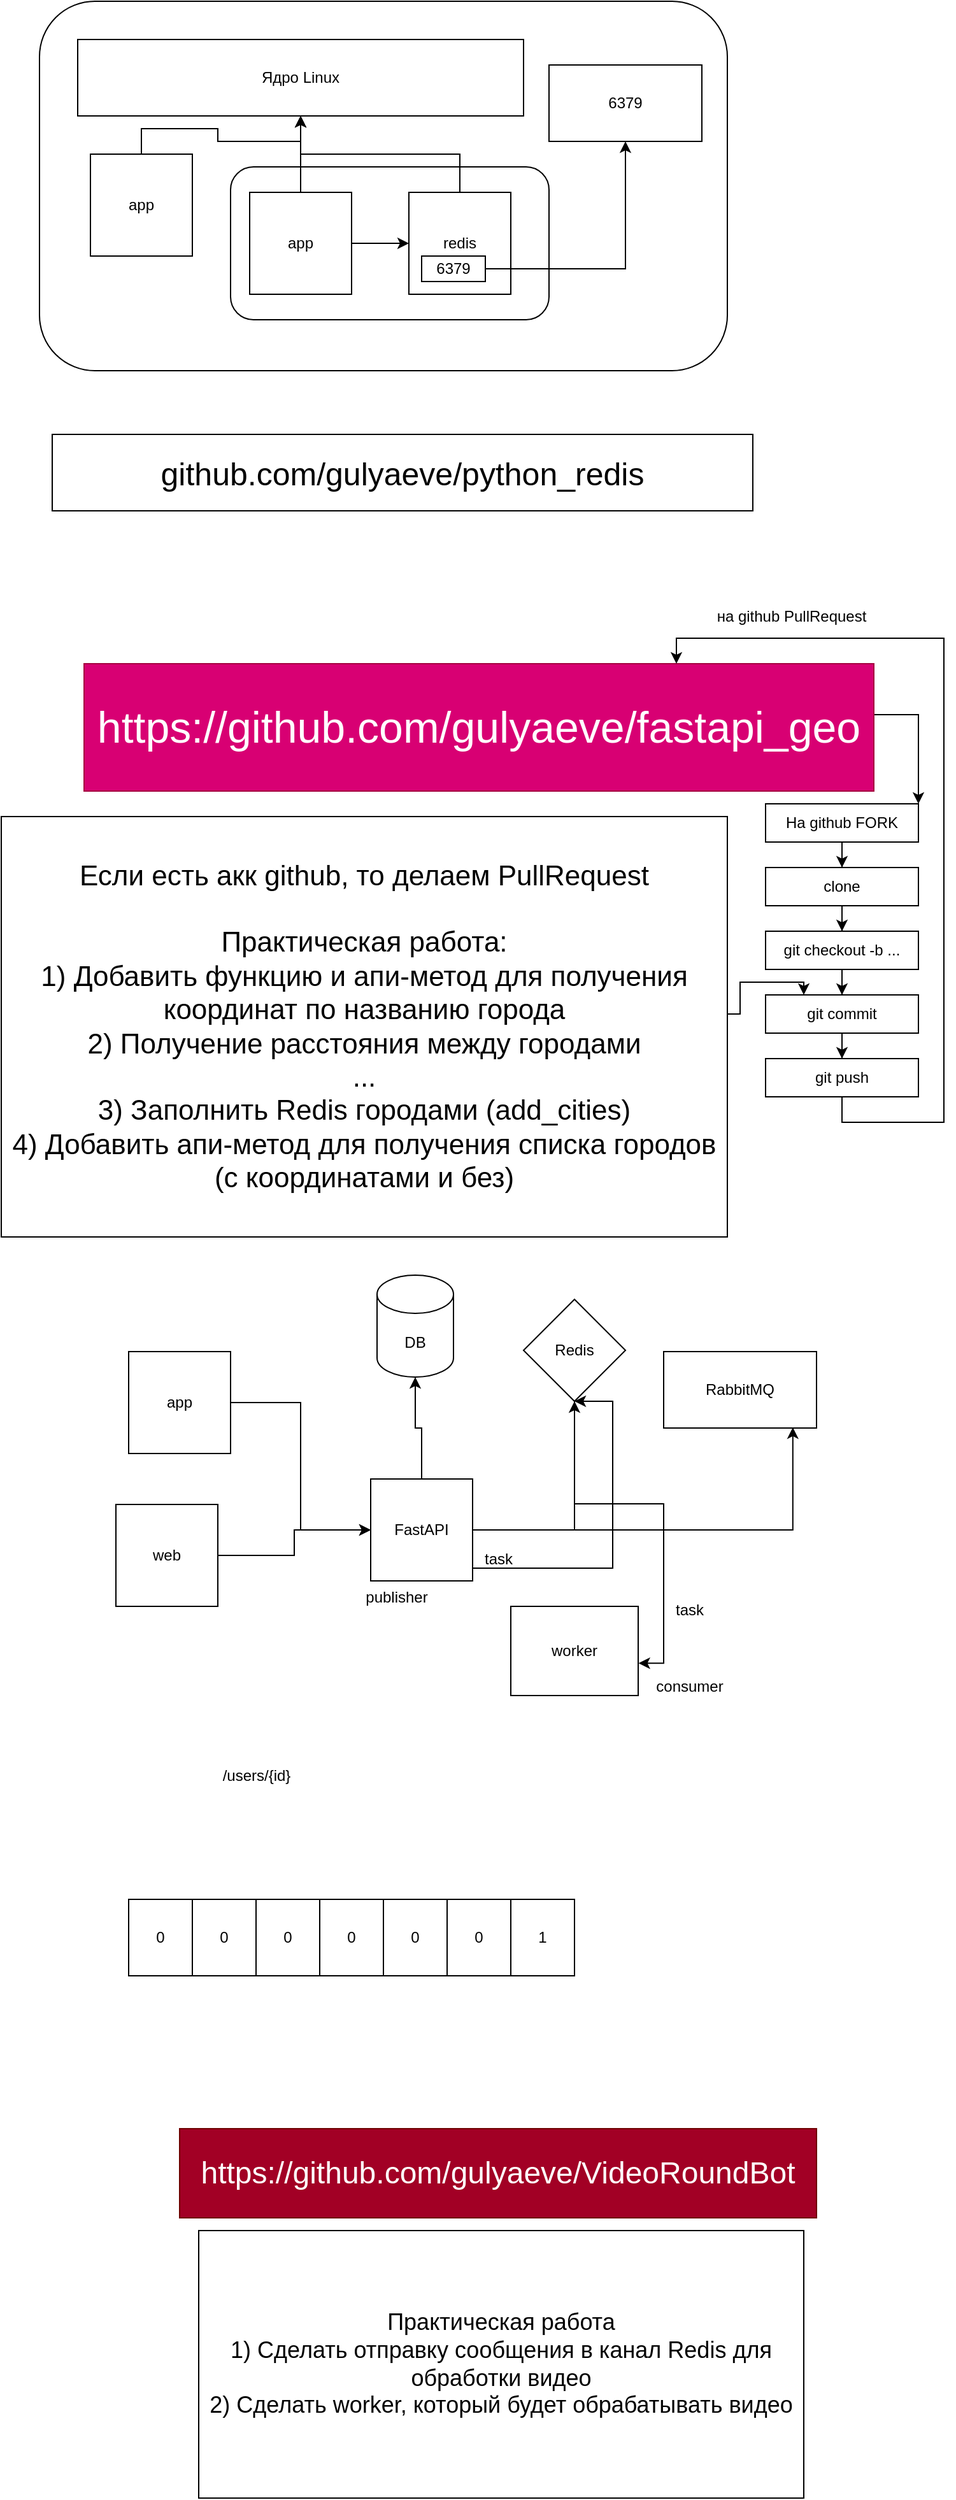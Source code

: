 <mxfile version="26.0.16">
  <diagram name="Страница — 1" id="WQwuP09TPoMwarvuiuxg">
    <mxGraphModel dx="566" dy="344" grid="1" gridSize="10" guides="1" tooltips="1" connect="1" arrows="1" fold="1" page="1" pageScale="1" pageWidth="827" pageHeight="1169" math="0" shadow="0">
      <root>
        <mxCell id="0" />
        <mxCell id="1" parent="0" />
        <mxCell id="fn4winlbEcdYrHhDFiLH-1" value="" style="rounded=1;whiteSpace=wrap;html=1;" parent="1" vertex="1">
          <mxGeometry x="60" y="150" width="540" height="290" as="geometry" />
        </mxCell>
        <mxCell id="fn4winlbEcdYrHhDFiLH-2" value="Ядро Linux" style="rounded=0;whiteSpace=wrap;html=1;" parent="1" vertex="1">
          <mxGeometry x="90" y="180" width="350" height="60" as="geometry" />
        </mxCell>
        <mxCell id="fn4winlbEcdYrHhDFiLH-4" style="edgeStyle=orthogonalEdgeStyle;rounded=0;orthogonalLoop=1;jettySize=auto;html=1;" parent="1" source="fn4winlbEcdYrHhDFiLH-3" target="fn4winlbEcdYrHhDFiLH-2" edge="1">
          <mxGeometry relative="1" as="geometry" />
        </mxCell>
        <mxCell id="fn4winlbEcdYrHhDFiLH-3" value="app" style="whiteSpace=wrap;html=1;aspect=fixed;" parent="1" vertex="1">
          <mxGeometry x="100" y="270" width="80" height="80" as="geometry" />
        </mxCell>
        <mxCell id="fn4winlbEcdYrHhDFiLH-5" value="" style="rounded=1;whiteSpace=wrap;html=1;" parent="1" vertex="1">
          <mxGeometry x="210" y="280" width="250" height="120" as="geometry" />
        </mxCell>
        <mxCell id="fn4winlbEcdYrHhDFiLH-8" style="edgeStyle=orthogonalEdgeStyle;rounded=0;orthogonalLoop=1;jettySize=auto;html=1;" parent="1" source="fn4winlbEcdYrHhDFiLH-6" target="fn4winlbEcdYrHhDFiLH-2" edge="1">
          <mxGeometry relative="1" as="geometry" />
        </mxCell>
        <mxCell id="fn4winlbEcdYrHhDFiLH-10" style="edgeStyle=orthogonalEdgeStyle;rounded=0;orthogonalLoop=1;jettySize=auto;html=1;entryX=0;entryY=0.5;entryDx=0;entryDy=0;" parent="1" source="fn4winlbEcdYrHhDFiLH-6" target="fn4winlbEcdYrHhDFiLH-7" edge="1">
          <mxGeometry relative="1" as="geometry" />
        </mxCell>
        <mxCell id="fn4winlbEcdYrHhDFiLH-6" value="app" style="whiteSpace=wrap;html=1;aspect=fixed;" parent="1" vertex="1">
          <mxGeometry x="225" y="300" width="80" height="80" as="geometry" />
        </mxCell>
        <mxCell id="fn4winlbEcdYrHhDFiLH-9" style="edgeStyle=orthogonalEdgeStyle;rounded=0;orthogonalLoop=1;jettySize=auto;html=1;" parent="1" source="fn4winlbEcdYrHhDFiLH-7" target="fn4winlbEcdYrHhDFiLH-2" edge="1">
          <mxGeometry relative="1" as="geometry" />
        </mxCell>
        <mxCell id="fn4winlbEcdYrHhDFiLH-7" value="redis" style="whiteSpace=wrap;html=1;aspect=fixed;" parent="1" vertex="1">
          <mxGeometry x="350" y="300" width="80" height="80" as="geometry" />
        </mxCell>
        <mxCell id="fn4winlbEcdYrHhDFiLH-11" value="6379" style="rounded=0;whiteSpace=wrap;html=1;" parent="1" vertex="1">
          <mxGeometry x="460" y="200" width="120" height="60" as="geometry" />
        </mxCell>
        <mxCell id="fn4winlbEcdYrHhDFiLH-13" style="edgeStyle=orthogonalEdgeStyle;rounded=0;orthogonalLoop=1;jettySize=auto;html=1;" parent="1" source="fn4winlbEcdYrHhDFiLH-12" target="fn4winlbEcdYrHhDFiLH-11" edge="1">
          <mxGeometry relative="1" as="geometry" />
        </mxCell>
        <mxCell id="fn4winlbEcdYrHhDFiLH-12" value="6379" style="rounded=0;whiteSpace=wrap;html=1;" parent="1" vertex="1">
          <mxGeometry x="360" y="350" width="50" height="20" as="geometry" />
        </mxCell>
        <mxCell id="fn4winlbEcdYrHhDFiLH-15" value="&lt;font style=&quot;font-size: 25px;&quot;&gt;github.com/gulyaeve/python_redis&lt;/font&gt;" style="whiteSpace=wrap;html=1;" parent="1" vertex="1">
          <mxGeometry x="70" y="490" width="550" height="60" as="geometry" />
        </mxCell>
        <mxCell id="KBHfh1e-qDfWNZJxdLg--4" style="edgeStyle=orthogonalEdgeStyle;rounded=0;orthogonalLoop=1;jettySize=auto;html=1;entryX=1;entryY=0;entryDx=0;entryDy=0;" parent="1" source="KBHfh1e-qDfWNZJxdLg--1" target="KBHfh1e-qDfWNZJxdLg--3" edge="1">
          <mxGeometry relative="1" as="geometry">
            <Array as="points">
              <mxPoint x="750" y="710" />
            </Array>
          </mxGeometry>
        </mxCell>
        <mxCell id="KBHfh1e-qDfWNZJxdLg--1" value="&lt;font style=&quot;font-size: 34px;&quot;&gt;https://github.com/gulyaeve/fastapi_geo&lt;/font&gt;" style="whiteSpace=wrap;html=1;fillColor=#d80073;fontColor=#ffffff;strokeColor=#A50040;" parent="1" vertex="1">
          <mxGeometry x="95" y="670" width="620" height="100" as="geometry" />
        </mxCell>
        <mxCell id="KBHfh1e-qDfWNZJxdLg--15" style="edgeStyle=orthogonalEdgeStyle;rounded=0;orthogonalLoop=1;jettySize=auto;html=1;entryX=0.25;entryY=0;entryDx=0;entryDy=0;" parent="1" source="KBHfh1e-qDfWNZJxdLg--2" target="KBHfh1e-qDfWNZJxdLg--9" edge="1">
          <mxGeometry relative="1" as="geometry">
            <Array as="points">
              <mxPoint x="610" y="945" />
              <mxPoint x="610" y="920" />
              <mxPoint x="660" y="920" />
            </Array>
          </mxGeometry>
        </mxCell>
        <mxCell id="KBHfh1e-qDfWNZJxdLg--2" value="&lt;font style=&quot;font-size: 22px;&quot;&gt;Если есть акк github, то делаем PullRequest&lt;br&gt;&lt;br&gt;Практическая работа:&lt;/font&gt;&lt;div&gt;&lt;font style=&quot;font-size: 22px;&quot;&gt;1) Добавить функцию и апи-метод для получения координат по названию города&lt;/font&gt;&lt;/div&gt;&lt;div&gt;&lt;font style=&quot;font-size: 22px;&quot;&gt;2) Получение расстояния между городами&lt;br&gt;...&lt;br&gt;3) Заполнить Redis городами (add_cities)&lt;/font&gt;&lt;/div&gt;&lt;div&gt;&lt;font style=&quot;font-size: 22px;&quot;&gt;4) Добавить апи-метод для получения списка городов (с координатами и без)&lt;/font&gt;&lt;/div&gt;" style="rounded=0;whiteSpace=wrap;html=1;" parent="1" vertex="1">
          <mxGeometry x="30" y="790" width="570" height="330" as="geometry" />
        </mxCell>
        <mxCell id="KBHfh1e-qDfWNZJxdLg--6" style="edgeStyle=orthogonalEdgeStyle;rounded=0;orthogonalLoop=1;jettySize=auto;html=1;entryX=0.5;entryY=0;entryDx=0;entryDy=0;" parent="1" source="KBHfh1e-qDfWNZJxdLg--3" target="KBHfh1e-qDfWNZJxdLg--5" edge="1">
          <mxGeometry relative="1" as="geometry" />
        </mxCell>
        <mxCell id="KBHfh1e-qDfWNZJxdLg--3" value="На github FORK" style="rounded=0;whiteSpace=wrap;html=1;" parent="1" vertex="1">
          <mxGeometry x="630" y="780" width="120" height="30" as="geometry" />
        </mxCell>
        <mxCell id="KBHfh1e-qDfWNZJxdLg--8" style="edgeStyle=orthogonalEdgeStyle;rounded=0;orthogonalLoop=1;jettySize=auto;html=1;entryX=0.5;entryY=0;entryDx=0;entryDy=0;" parent="1" source="KBHfh1e-qDfWNZJxdLg--5" target="KBHfh1e-qDfWNZJxdLg--7" edge="1">
          <mxGeometry relative="1" as="geometry" />
        </mxCell>
        <mxCell id="KBHfh1e-qDfWNZJxdLg--5" value="clone" style="rounded=0;whiteSpace=wrap;html=1;" parent="1" vertex="1">
          <mxGeometry x="630" y="830" width="120" height="30" as="geometry" />
        </mxCell>
        <mxCell id="KBHfh1e-qDfWNZJxdLg--10" style="edgeStyle=orthogonalEdgeStyle;rounded=0;orthogonalLoop=1;jettySize=auto;html=1;entryX=0.5;entryY=0;entryDx=0;entryDy=0;" parent="1" source="KBHfh1e-qDfWNZJxdLg--7" target="KBHfh1e-qDfWNZJxdLg--9" edge="1">
          <mxGeometry relative="1" as="geometry" />
        </mxCell>
        <mxCell id="KBHfh1e-qDfWNZJxdLg--7" value="git checkout -b ..." style="rounded=0;whiteSpace=wrap;html=1;" parent="1" vertex="1">
          <mxGeometry x="630" y="880" width="120" height="30" as="geometry" />
        </mxCell>
        <mxCell id="KBHfh1e-qDfWNZJxdLg--12" style="edgeStyle=orthogonalEdgeStyle;rounded=0;orthogonalLoop=1;jettySize=auto;html=1;entryX=0.5;entryY=0;entryDx=0;entryDy=0;" parent="1" source="KBHfh1e-qDfWNZJxdLg--9" target="KBHfh1e-qDfWNZJxdLg--11" edge="1">
          <mxGeometry relative="1" as="geometry" />
        </mxCell>
        <mxCell id="KBHfh1e-qDfWNZJxdLg--9" value="git commit" style="rounded=0;whiteSpace=wrap;html=1;" parent="1" vertex="1">
          <mxGeometry x="630" y="930" width="120" height="30" as="geometry" />
        </mxCell>
        <mxCell id="KBHfh1e-qDfWNZJxdLg--13" style="edgeStyle=orthogonalEdgeStyle;rounded=0;orthogonalLoop=1;jettySize=auto;html=1;entryX=0.75;entryY=0;entryDx=0;entryDy=0;" parent="1" source="KBHfh1e-qDfWNZJxdLg--11" target="KBHfh1e-qDfWNZJxdLg--1" edge="1">
          <mxGeometry relative="1" as="geometry">
            <Array as="points">
              <mxPoint x="690" y="1030" />
              <mxPoint x="770" y="1030" />
              <mxPoint x="770" y="650" />
              <mxPoint x="560" y="650" />
            </Array>
          </mxGeometry>
        </mxCell>
        <mxCell id="KBHfh1e-qDfWNZJxdLg--11" value="git push" style="rounded=0;whiteSpace=wrap;html=1;" parent="1" vertex="1">
          <mxGeometry x="630" y="980" width="120" height="30" as="geometry" />
        </mxCell>
        <mxCell id="KBHfh1e-qDfWNZJxdLg--14" value="на github PullRequest" style="text;html=1;align=center;verticalAlign=middle;resizable=0;points=[];autosize=1;strokeColor=none;fillColor=none;" parent="1" vertex="1">
          <mxGeometry x="580" y="618" width="140" height="30" as="geometry" />
        </mxCell>
        <mxCell id="KBHfh1e-qDfWNZJxdLg--19" style="edgeStyle=orthogonalEdgeStyle;rounded=0;orthogonalLoop=1;jettySize=auto;html=1;" parent="1" source="KBHfh1e-qDfWNZJxdLg--16" target="KBHfh1e-qDfWNZJxdLg--17" edge="1">
          <mxGeometry relative="1" as="geometry" />
        </mxCell>
        <mxCell id="KBHfh1e-qDfWNZJxdLg--20" style="edgeStyle=orthogonalEdgeStyle;rounded=0;orthogonalLoop=1;jettySize=auto;html=1;" parent="1" source="KBHfh1e-qDfWNZJxdLg--16" target="KBHfh1e-qDfWNZJxdLg--18" edge="1">
          <mxGeometry relative="1" as="geometry" />
        </mxCell>
        <mxCell id="cM8j93rt0SA525iANO2E-9" style="edgeStyle=orthogonalEdgeStyle;rounded=0;orthogonalLoop=1;jettySize=auto;html=1;entryX=0.5;entryY=1;entryDx=0;entryDy=0;" edge="1" parent="1" source="KBHfh1e-qDfWNZJxdLg--16" target="KBHfh1e-qDfWNZJxdLg--18">
          <mxGeometry relative="1" as="geometry">
            <Array as="points">
              <mxPoint x="510" y="1380" />
            </Array>
          </mxGeometry>
        </mxCell>
        <mxCell id="KBHfh1e-qDfWNZJxdLg--16" value="FastAPI" style="whiteSpace=wrap;html=1;aspect=fixed;" parent="1" vertex="1">
          <mxGeometry x="320" y="1310" width="80" height="80" as="geometry" />
        </mxCell>
        <mxCell id="KBHfh1e-qDfWNZJxdLg--17" value="DB" style="shape=cylinder3;whiteSpace=wrap;html=1;boundedLbl=1;backgroundOutline=1;size=15;" parent="1" vertex="1">
          <mxGeometry x="325" y="1150" width="60" height="80" as="geometry" />
        </mxCell>
        <mxCell id="KBHfh1e-qDfWNZJxdLg--18" value="Redis" style="rhombus;whiteSpace=wrap;html=1;" parent="1" vertex="1">
          <mxGeometry x="440" y="1169" width="80" height="80" as="geometry" />
        </mxCell>
        <mxCell id="KBHfh1e-qDfWNZJxdLg--23" style="edgeStyle=orthogonalEdgeStyle;rounded=0;orthogonalLoop=1;jettySize=auto;html=1;entryX=0;entryY=0.5;entryDx=0;entryDy=0;" parent="1" source="KBHfh1e-qDfWNZJxdLg--21" target="KBHfh1e-qDfWNZJxdLg--16" edge="1">
          <mxGeometry relative="1" as="geometry" />
        </mxCell>
        <mxCell id="KBHfh1e-qDfWNZJxdLg--21" value="app" style="whiteSpace=wrap;html=1;aspect=fixed;" parent="1" vertex="1">
          <mxGeometry x="130" y="1210" width="80" height="80" as="geometry" />
        </mxCell>
        <mxCell id="KBHfh1e-qDfWNZJxdLg--24" style="edgeStyle=orthogonalEdgeStyle;rounded=0;orthogonalLoop=1;jettySize=auto;html=1;" parent="1" source="KBHfh1e-qDfWNZJxdLg--22" target="KBHfh1e-qDfWNZJxdLg--16" edge="1">
          <mxGeometry relative="1" as="geometry" />
        </mxCell>
        <mxCell id="KBHfh1e-qDfWNZJxdLg--22" value="web" style="whiteSpace=wrap;html=1;aspect=fixed;" parent="1" vertex="1">
          <mxGeometry x="120" y="1330" width="80" height="80" as="geometry" />
        </mxCell>
        <mxCell id="KBHfh1e-qDfWNZJxdLg--25" value="/users/{id}" style="text;html=1;align=center;verticalAlign=middle;resizable=0;points=[];autosize=1;strokeColor=none;fillColor=none;" parent="1" vertex="1">
          <mxGeometry x="190" y="1528" width="80" height="30" as="geometry" />
        </mxCell>
        <mxCell id="cM8j93rt0SA525iANO2E-1" value="0" style="rounded=0;whiteSpace=wrap;html=1;" vertex="1" parent="1">
          <mxGeometry x="130" y="1640" width="50" height="60" as="geometry" />
        </mxCell>
        <mxCell id="cM8j93rt0SA525iANO2E-2" value="0" style="rounded=0;whiteSpace=wrap;html=1;" vertex="1" parent="1">
          <mxGeometry x="180" y="1640" width="50" height="60" as="geometry" />
        </mxCell>
        <mxCell id="cM8j93rt0SA525iANO2E-3" value="0" style="rounded=0;whiteSpace=wrap;html=1;" vertex="1" parent="1">
          <mxGeometry x="230" y="1640" width="50" height="60" as="geometry" />
        </mxCell>
        <mxCell id="cM8j93rt0SA525iANO2E-4" value="0" style="rounded=0;whiteSpace=wrap;html=1;" vertex="1" parent="1">
          <mxGeometry x="280" y="1640" width="50" height="60" as="geometry" />
        </mxCell>
        <mxCell id="cM8j93rt0SA525iANO2E-5" value="0" style="rounded=0;whiteSpace=wrap;html=1;" vertex="1" parent="1">
          <mxGeometry x="330" y="1640" width="50" height="60" as="geometry" />
        </mxCell>
        <mxCell id="cM8j93rt0SA525iANO2E-6" value="0" style="rounded=0;whiteSpace=wrap;html=1;" vertex="1" parent="1">
          <mxGeometry x="380" y="1640" width="50" height="60" as="geometry" />
        </mxCell>
        <mxCell id="cM8j93rt0SA525iANO2E-7" value="1" style="rounded=0;whiteSpace=wrap;html=1;" vertex="1" parent="1">
          <mxGeometry x="430" y="1640" width="50" height="60" as="geometry" />
        </mxCell>
        <mxCell id="cM8j93rt0SA525iANO2E-8" value="worker" style="rounded=0;whiteSpace=wrap;html=1;" vertex="1" parent="1">
          <mxGeometry x="430" y="1410" width="100" height="70" as="geometry" />
        </mxCell>
        <mxCell id="cM8j93rt0SA525iANO2E-10" value="task" style="text;html=1;align=center;verticalAlign=middle;resizable=0;points=[];autosize=1;strokeColor=none;fillColor=none;" vertex="1" parent="1">
          <mxGeometry x="395" y="1358" width="50" height="30" as="geometry" />
        </mxCell>
        <mxCell id="cM8j93rt0SA525iANO2E-11" style="edgeStyle=orthogonalEdgeStyle;rounded=0;orthogonalLoop=1;jettySize=auto;html=1;entryX=1.003;entryY=0.637;entryDx=0;entryDy=0;entryPerimeter=0;" edge="1" parent="1" source="KBHfh1e-qDfWNZJxdLg--18" target="cM8j93rt0SA525iANO2E-8">
          <mxGeometry relative="1" as="geometry" />
        </mxCell>
        <mxCell id="cM8j93rt0SA525iANO2E-12" value="task" style="text;html=1;align=center;verticalAlign=middle;resizable=0;points=[];autosize=1;strokeColor=none;fillColor=none;" vertex="1" parent="1">
          <mxGeometry x="545" y="1398" width="50" height="30" as="geometry" />
        </mxCell>
        <mxCell id="cM8j93rt0SA525iANO2E-13" value="publisher" style="text;html=1;align=center;verticalAlign=middle;resizable=0;points=[];autosize=1;strokeColor=none;fillColor=none;" vertex="1" parent="1">
          <mxGeometry x="305" y="1388" width="70" height="30" as="geometry" />
        </mxCell>
        <mxCell id="cM8j93rt0SA525iANO2E-14" value="consumer" style="text;html=1;align=center;verticalAlign=middle;resizable=0;points=[];autosize=1;strokeColor=none;fillColor=none;" vertex="1" parent="1">
          <mxGeometry x="530" y="1458" width="80" height="30" as="geometry" />
        </mxCell>
        <mxCell id="cM8j93rt0SA525iANO2E-15" value="RabbitMQ" style="whiteSpace=wrap;html=1;" vertex="1" parent="1">
          <mxGeometry x="550" y="1210" width="120" height="60" as="geometry" />
        </mxCell>
        <mxCell id="cM8j93rt0SA525iANO2E-16" style="edgeStyle=orthogonalEdgeStyle;rounded=0;orthogonalLoop=1;jettySize=auto;html=1;entryX=0.845;entryY=0.991;entryDx=0;entryDy=0;entryPerimeter=0;" edge="1" parent="1" source="KBHfh1e-qDfWNZJxdLg--16" target="cM8j93rt0SA525iANO2E-15">
          <mxGeometry relative="1" as="geometry" />
        </mxCell>
        <mxCell id="cM8j93rt0SA525iANO2E-17" value="&lt;font style=&quot;font-size: 24px;&quot;&gt;https://github.com/gulyaeve/VideoRoundBot&lt;/font&gt;" style="whiteSpace=wrap;html=1;fillColor=#a20025;fontColor=#ffffff;strokeColor=#6F0000;" vertex="1" parent="1">
          <mxGeometry x="170" y="1820" width="500" height="70" as="geometry" />
        </mxCell>
        <mxCell id="cM8j93rt0SA525iANO2E-18" value="&lt;font style=&quot;font-size: 18px;&quot;&gt;Практическая работа&lt;br&gt;1) Сделать отправку сообщения в канал Redis для обработки видео&lt;/font&gt;&lt;div&gt;&lt;font style=&quot;font-size: 18px;&quot;&gt;2) Сделать worker, который будет обрабатывать видео&lt;/font&gt;&lt;/div&gt;" style="rounded=0;whiteSpace=wrap;html=1;" vertex="1" parent="1">
          <mxGeometry x="185" y="1900" width="475" height="210" as="geometry" />
        </mxCell>
      </root>
    </mxGraphModel>
  </diagram>
</mxfile>
